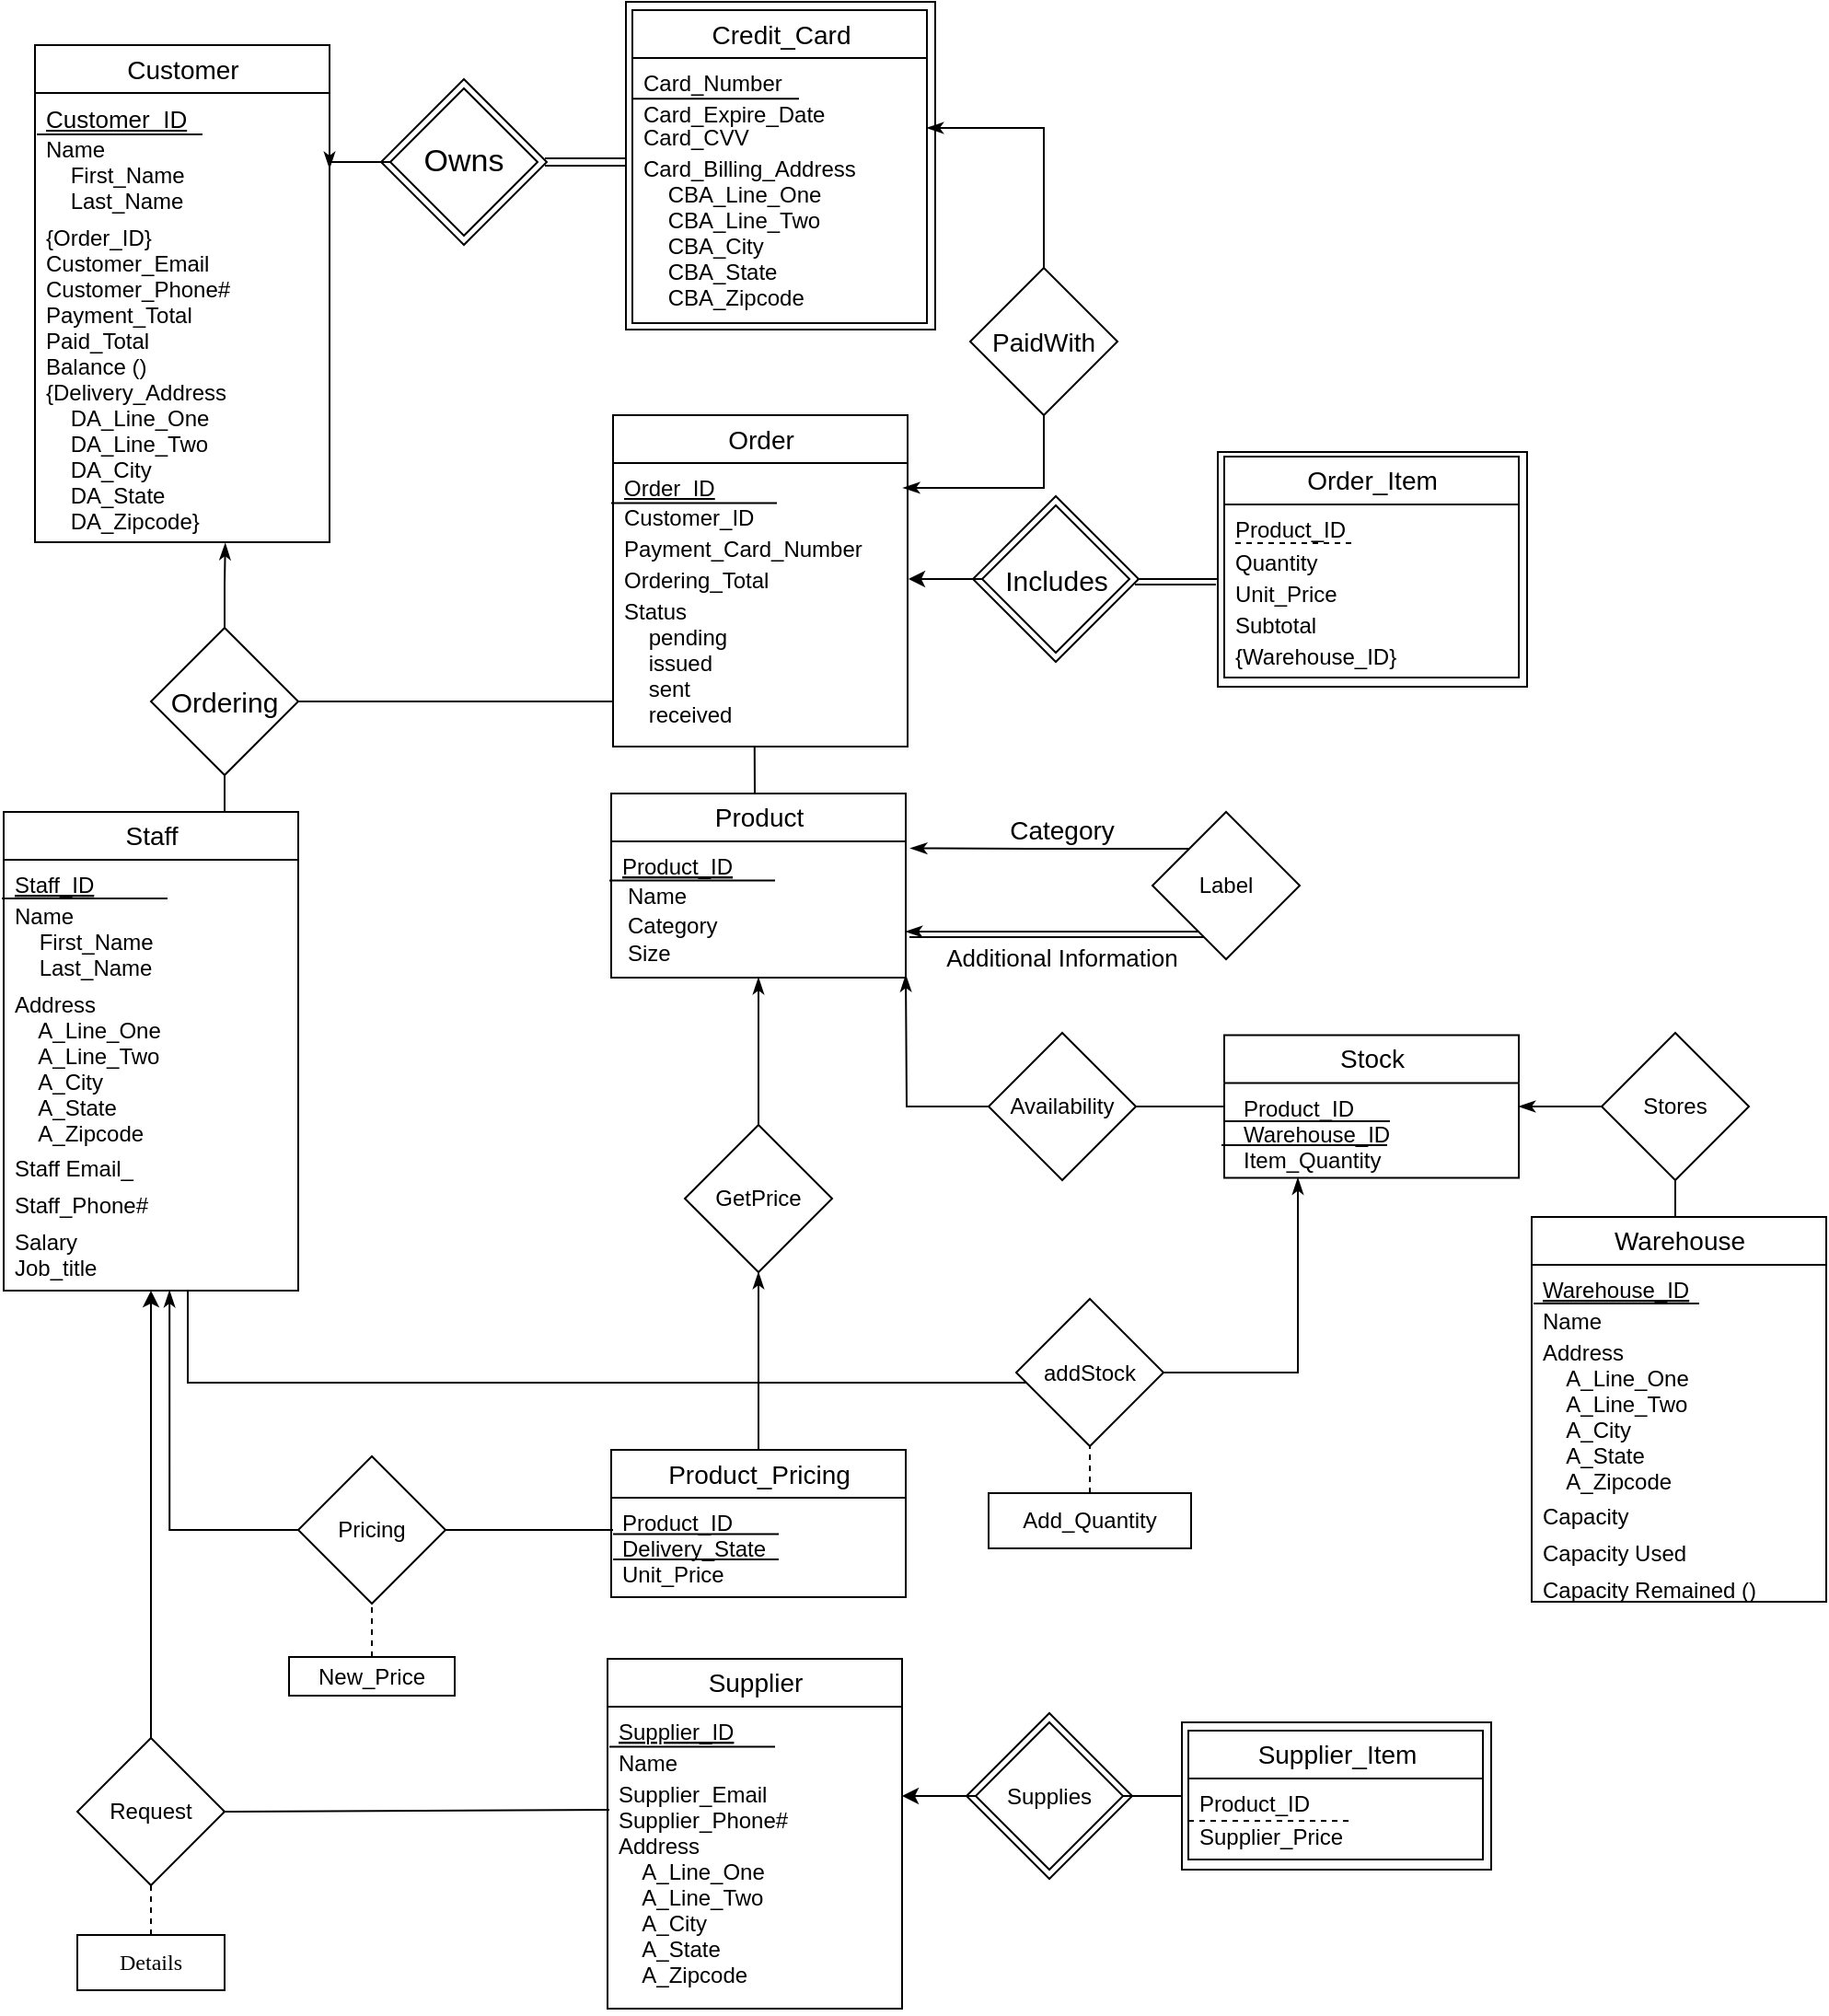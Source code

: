 <mxfile version="13.0.3" type="device"><diagram id="dsKVr5tf_cZGVUpMoiFe" name="Page-1"><mxGraphModel dx="1147" dy="746" grid="1" gridSize="10" guides="1" tooltips="1" connect="1" arrows="1" fold="1" page="1" pageScale="1" pageWidth="827" pageHeight="1169" math="0" shadow="0"><root><mxCell id="8yMp3e6kBateNFP0PvqR-0"/><mxCell id="8yMp3e6kBateNFP0PvqR-1" parent="8yMp3e6kBateNFP0PvqR-0"/><mxCell id="WRQ4lNMP2vpnJhaoZGz1-46" value="" style="rhombus;whiteSpace=wrap;html=1;" parent="8yMp3e6kBateNFP0PvqR-1" vertex="1"><mxGeometry x="566.5" y="278.5" width="90" height="90" as="geometry"/></mxCell><mxCell id="WRQ4lNMP2vpnJhaoZGz1-16" value="" style="whiteSpace=wrap;html=1;rounded=0;shadow=0;comic=0;strokeWidth=1;fontFamily=Verdana;align=left;" parent="8yMp3e6kBateNFP0PvqR-1" vertex="1"><mxGeometry x="378" y="10" width="168" height="178" as="geometry"/></mxCell><mxCell id="J3QDzepKnIw4Qtp_B2LZ-5" value="" style="rhombus;whiteSpace=wrap;html=1;" parent="8yMp3e6kBateNFP0PvqR-1" vertex="1"><mxGeometry x="245" y="52" width="90" height="90" as="geometry"/></mxCell><mxCell id="J3QDzepKnIw4Qtp_B2LZ-2" value="" style="edgeStyle=orthogonalEdgeStyle;rounded=0;orthogonalLoop=1;jettySize=auto;html=1;endArrow=none;endFill=0;entryX=1;entryY=0.5;entryDx=0;entryDy=0;shape=link;" parent="8yMp3e6kBateNFP0PvqR-1" edge="1"><mxGeometry relative="1" as="geometry"><mxPoint x="378" y="97" as="sourcePoint"/><mxPoint x="334" y="97" as="targetPoint"/></mxGeometry></mxCell><mxCell id="K7BHNKGHmMoZmcHDRNSR-52" style="edgeStyle=orthogonalEdgeStyle;rounded=0;orthogonalLoop=1;jettySize=auto;html=1;exitX=0;exitY=0.5;exitDx=0;exitDy=0;entryX=1;entryY=0.5;entryDx=0;entryDy=0;startArrow=none;startFill=0;endArrow=classicThin;endFill=1;fontSize=13;fontColor=#000000;" edge="1" parent="8yMp3e6kBateNFP0PvqR-1" source="J3QDzepKnIw4Qtp_B2LZ-3" target="J3QDzepKnIw4Qtp_B2LZ-14"><mxGeometry relative="1" as="geometry"/></mxCell><mxCell id="J3QDzepKnIw4Qtp_B2LZ-3" value="&lt;font style=&quot;font-size: 17px&quot;&gt;Owns&lt;/font&gt;" style="rhombus;whiteSpace=wrap;html=1;" parent="8yMp3e6kBateNFP0PvqR-1" vertex="1"><mxGeometry x="250" y="57" width="80" height="80" as="geometry"/></mxCell><mxCell id="WRQ4lNMP2vpnJhaoZGz1-18" value="Order" style="swimlane;fontStyle=0;childLayout=stackLayout;horizontal=1;startSize=26;horizontalStack=0;resizeParent=1;resizeParentMax=0;resizeLast=0;collapsible=1;marginBottom=0;align=center;fontSize=14;rounded=0;shadow=0;comic=0;strokeWidth=1;html=1;" parent="8yMp3e6kBateNFP0PvqR-1" vertex="1"><mxGeometry x="371" y="234.5" width="160" height="180" as="geometry"><mxRectangle x="380" y="20" width="110" height="26" as="alternateBounds"/></mxGeometry></mxCell><mxCell id="WRQ4lNMP2vpnJhaoZGz1-19" value="Order_ID" style="text;strokeColor=none;fillColor=none;spacingLeft=4;spacingRight=4;overflow=hidden;rotatable=0;points=[[0,0.5],[1,0.5]];portConstraint=eastwest;fontSize=12;fontStyle=4" parent="WRQ4lNMP2vpnJhaoZGz1-18" vertex="1"><mxGeometry y="26" width="160" height="16" as="geometry"/></mxCell><mxCell id="WRQ4lNMP2vpnJhaoZGz1-21" value="Customer_ID" style="text;strokeColor=none;fillColor=none;spacingLeft=4;spacingRight=4;overflow=hidden;rotatable=0;points=[[0,0.5],[1,0.5]];portConstraint=eastwest;fontSize=12;" parent="WRQ4lNMP2vpnJhaoZGz1-18" vertex="1"><mxGeometry y="42" width="160" height="17" as="geometry"/></mxCell><mxCell id="K7BHNKGHmMoZmcHDRNSR-96" value="" style="endArrow=none;html=1;" edge="1" parent="WRQ4lNMP2vpnJhaoZGz1-18"><mxGeometry width="50" height="50" relative="1" as="geometry"><mxPoint x="-1" y="47.79" as="sourcePoint"/><mxPoint x="89" y="47.79" as="targetPoint"/></mxGeometry></mxCell><mxCell id="WRQ4lNMP2vpnJhaoZGz1-22" value="Payment_Card_Number" style="text;strokeColor=none;fillColor=none;spacingLeft=4;spacingRight=4;overflow=hidden;rotatable=0;points=[[0,0.5],[1,0.5]];portConstraint=eastwest;fontSize=12;" parent="WRQ4lNMP2vpnJhaoZGz1-18" vertex="1"><mxGeometry y="59" width="160" height="17" as="geometry"/></mxCell><mxCell id="WRQ4lNMP2vpnJhaoZGz1-23" value="Ordering_Total" style="text;strokeColor=none;fillColor=none;spacingLeft=4;spacingRight=4;overflow=hidden;rotatable=0;points=[[0,0.5],[1,0.5]];portConstraint=eastwest;fontSize=12;" parent="WRQ4lNMP2vpnJhaoZGz1-18" vertex="1"><mxGeometry y="76" width="160" height="17" as="geometry"/></mxCell><mxCell id="WRQ4lNMP2vpnJhaoZGz1-35" value="Status&#10;    pending&#10;    issued&#10;    sent&#10;    received" style="text;strokeColor=none;fillColor=none;spacingLeft=4;spacingRight=4;overflow=hidden;rotatable=0;points=[[0,0.5],[1,0.5]];portConstraint=eastwest;fontSize=12;" parent="WRQ4lNMP2vpnJhaoZGz1-18" vertex="1"><mxGeometry y="93" width="160" height="87" as="geometry"/></mxCell><mxCell id="WRQ4lNMP2vpnJhaoZGz1-36" value="" style="whiteSpace=wrap;html=1;rounded=0;shadow=0;comic=0;strokeWidth=1;fontFamily=Verdana;align=left;" parent="8yMp3e6kBateNFP0PvqR-1" vertex="1"><mxGeometry x="699.5" y="254.5" width="168" height="127.5" as="geometry"/></mxCell><mxCell id="WRQ4lNMP2vpnJhaoZGz1-37" value="" style="edgeStyle=orthogonalEdgeStyle;rounded=0;orthogonalLoop=1;jettySize=auto;html=1;endArrow=none;endFill=0;entryX=1;entryY=0.5;entryDx=0;entryDy=0;" parent="8yMp3e6kBateNFP0PvqR-1" edge="1"><mxGeometry relative="1" as="geometry"><mxPoint x="699.5" y="323.5" as="sourcePoint"/><mxPoint x="655.5" y="323.5" as="targetPoint"/></mxGeometry></mxCell><mxCell id="WRQ4lNMP2vpnJhaoZGz1-44" value="" style="edgeStyle=orthogonalEdgeStyle;rounded=0;orthogonalLoop=1;jettySize=auto;html=1;endArrow=classic;endFill=1;" parent="8yMp3e6kBateNFP0PvqR-1" source="WRQ4lNMP2vpnJhaoZGz1-45" edge="1"><mxGeometry relative="1" as="geometry"><mxPoint x="531.5" y="323.5" as="targetPoint"/><Array as="points"><mxPoint x="541.5" y="323.5"/><mxPoint x="541.5" y="323.5"/></Array></mxGeometry></mxCell><mxCell id="WRQ4lNMP2vpnJhaoZGz1-45" value="&lt;font style=&quot;font-size: 15px&quot;&gt;Includes&lt;/font&gt;" style="rhombus;whiteSpace=wrap;html=1;" parent="8yMp3e6kBateNFP0PvqR-1" vertex="1"><mxGeometry x="571.5" y="283.5" width="80" height="80" as="geometry"/></mxCell><mxCell id="WRQ4lNMP2vpnJhaoZGz1-38" value="Order_Item" style="swimlane;fontStyle=0;childLayout=stackLayout;horizontal=1;startSize=26;horizontalStack=0;resizeParent=1;resizeParentMax=0;resizeLast=0;collapsible=1;marginBottom=0;align=center;fontSize=14;rounded=0;shadow=0;comic=0;strokeWidth=1;html=1;" parent="8yMp3e6kBateNFP0PvqR-1" vertex="1"><mxGeometry x="703" y="257" width="160" height="120" as="geometry"><mxRectangle x="380" y="20" width="110" height="26" as="alternateBounds"/></mxGeometry></mxCell><mxCell id="WRQ4lNMP2vpnJhaoZGz1-39" value="Product_ID" style="text;strokeColor=none;fillColor=none;spacingLeft=4;spacingRight=4;overflow=hidden;rotatable=0;points=[[0,0.5],[1,0.5]];portConstraint=eastwest;fontSize=12;" parent="WRQ4lNMP2vpnJhaoZGz1-38" vertex="1"><mxGeometry y="26" width="160" height="18" as="geometry"/></mxCell><mxCell id="WRQ4lNMP2vpnJhaoZGz1-40" value="" style="endArrow=none;dashed=1;html=1;" parent="WRQ4lNMP2vpnJhaoZGz1-38" edge="1"><mxGeometry width="50" height="50" relative="1" as="geometry"><mxPoint x="6" y="47" as="sourcePoint"/><mxPoint x="71" y="47" as="targetPoint"/></mxGeometry></mxCell><mxCell id="WRQ4lNMP2vpnJhaoZGz1-41" value="Quantity" style="text;strokeColor=none;fillColor=none;spacingLeft=4;spacingRight=4;overflow=hidden;rotatable=0;points=[[0,0.5],[1,0.5]];portConstraint=eastwest;fontSize=12;" parent="WRQ4lNMP2vpnJhaoZGz1-38" vertex="1"><mxGeometry y="44" width="160" height="17" as="geometry"/></mxCell><mxCell id="WRQ4lNMP2vpnJhaoZGz1-42" value="Unit_Price" style="text;strokeColor=none;fillColor=none;spacingLeft=4;spacingRight=4;overflow=hidden;rotatable=0;points=[[0,0.5],[1,0.5]];portConstraint=eastwest;fontSize=12;" parent="WRQ4lNMP2vpnJhaoZGz1-38" vertex="1"><mxGeometry y="61" width="160" height="17" as="geometry"/></mxCell><mxCell id="WRQ4lNMP2vpnJhaoZGz1-47" value="Subtotal" style="text;strokeColor=none;fillColor=none;spacingLeft=4;spacingRight=4;overflow=hidden;rotatable=0;points=[[0,0.5],[1,0.5]];portConstraint=eastwest;fontSize=12;" parent="WRQ4lNMP2vpnJhaoZGz1-38" vertex="1"><mxGeometry y="78" width="160" height="17" as="geometry"/></mxCell><mxCell id="WRQ4lNMP2vpnJhaoZGz1-43" value="{Warehouse_ID}&#10;" style="text;strokeColor=none;fillColor=none;spacingLeft=4;spacingRight=4;overflow=hidden;rotatable=0;points=[[0,0.5],[1,0.5]];portConstraint=eastwest;fontSize=12;" parent="WRQ4lNMP2vpnJhaoZGz1-38" vertex="1"><mxGeometry y="95" width="160" height="25" as="geometry"/></mxCell><mxCell id="K7BHNKGHmMoZmcHDRNSR-53" style="edgeStyle=orthogonalEdgeStyle;rounded=0;orthogonalLoop=1;jettySize=auto;html=1;exitX=0;exitY=0.5;exitDx=0;exitDy=0;startArrow=none;startFill=0;endArrow=classicThin;endFill=1;fontSize=13;fontColor=#000000;" edge="1" parent="8yMp3e6kBateNFP0PvqR-1" source="WRQ4lNMP2vpnJhaoZGz1-59"><mxGeometry relative="1" as="geometry"><mxPoint x="530" y="538.571" as="targetPoint"/></mxGeometry></mxCell><mxCell id="WRQ4lNMP2vpnJhaoZGz1-59" value="Availability" style="rhombus;whiteSpace=wrap;html=1;" parent="8yMp3e6kBateNFP0PvqR-1" vertex="1"><mxGeometry x="575" y="570" width="80" height="80" as="geometry"/></mxCell><mxCell id="jI37pvxPPCBf6wWJPP41-32" style="edgeStyle=orthogonalEdgeStyle;rounded=0;orthogonalLoop=1;jettySize=auto;html=1;exitX=0.5;exitY=1;exitDx=0;exitDy=0;endArrow=none;endFill=0;" parent="8yMp3e6kBateNFP0PvqR-1" source="WRQ4lNMP2vpnJhaoZGz1-78" target="WRQ4lNMP2vpnJhaoZGz1-68" edge="1"><mxGeometry relative="1" as="geometry"/></mxCell><mxCell id="WRQ4lNMP2vpnJhaoZGz1-78" value="Stores" style="rhombus;whiteSpace=wrap;html=1;" parent="8yMp3e6kBateNFP0PvqR-1" vertex="1"><mxGeometry x="908" y="570" width="80" height="80" as="geometry"/></mxCell><mxCell id="J3QDzepKnIw4Qtp_B2LZ-12" value="Customer" style="swimlane;fontStyle=0;childLayout=stackLayout;horizontal=1;startSize=26;horizontalStack=0;resizeParent=1;resizeParentMax=0;resizeLast=0;collapsible=1;marginBottom=0;align=center;fontSize=14;rounded=0;shadow=0;comic=0;strokeWidth=1;html=1;" parent="8yMp3e6kBateNFP0PvqR-1" vertex="1"><mxGeometry x="57" y="33.5" width="160" height="270" as="geometry"/></mxCell><mxCell id="J3QDzepKnIw4Qtp_B2LZ-13" value="Customer_ID" style="text;strokeColor=none;fillColor=none;spacingLeft=4;spacingRight=4;overflow=hidden;rotatable=0;points=[[0,0.5],[1,0.5]];portConstraint=eastwest;fontSize=13;fontStyle=4" parent="J3QDzepKnIw4Qtp_B2LZ-12" vertex="1"><mxGeometry y="26" width="160" height="17" as="geometry"/></mxCell><mxCell id="K7BHNKGHmMoZmcHDRNSR-91" value="" style="endArrow=none;html=1;" edge="1" parent="J3QDzepKnIw4Qtp_B2LZ-12"><mxGeometry width="50" height="50" relative="1" as="geometry"><mxPoint x="1" y="48.5" as="sourcePoint"/><mxPoint x="91" y="48.5" as="targetPoint"/></mxGeometry></mxCell><mxCell id="J3QDzepKnIw4Qtp_B2LZ-14" value="Name&#10;    First_Name&#10;    Last_Name&#10;" style="text;strokeColor=none;fillColor=none;spacingLeft=4;spacingRight=4;overflow=hidden;rotatable=0;points=[[0,0.5],[1,0.5]];portConstraint=eastwest;fontSize=12;" parent="J3QDzepKnIw4Qtp_B2LZ-12" vertex="1"><mxGeometry y="43" width="160" height="48" as="geometry"/></mxCell><mxCell id="WRQ4lNMP2vpnJhaoZGz1-33" value="{Order_ID}&#10;Customer_Email&#10;Customer_Phone#&#10;Payment_Total&#10;Paid_Total&#10;Balance ()&#10;{Delivery_Address&#10;    DA_Line_One&#10;    DA_Line_Two&#10;    DA_City&#10;    DA_State&#10;    DA_Zipcode}" style="text;strokeColor=none;fillColor=none;spacingLeft=4;spacingRight=4;overflow=hidden;rotatable=0;points=[[0,0.5],[1,0.5]];portConstraint=eastwest;fontSize=12;" parent="J3QDzepKnIw4Qtp_B2LZ-12" vertex="1"><mxGeometry y="91" width="160" height="179" as="geometry"/></mxCell><mxCell id="WRQ4lNMP2vpnJhaoZGz1-0" value="Credit_Card" style="swimlane;fontStyle=0;childLayout=stackLayout;horizontal=1;startSize=26;horizontalStack=0;resizeParent=1;resizeParentMax=0;resizeLast=0;collapsible=1;marginBottom=0;align=center;fontSize=14;rounded=0;shadow=0;comic=0;strokeWidth=1;html=1;" parent="8yMp3e6kBateNFP0PvqR-1" vertex="1"><mxGeometry x="381.5" y="14.5" width="160" height="170" as="geometry"><mxRectangle x="380" y="20" width="110" height="26" as="alternateBounds"/></mxGeometry></mxCell><mxCell id="WRQ4lNMP2vpnJhaoZGz1-1" value="Card_Number" style="text;strokeColor=none;fillColor=none;spacingLeft=4;spacingRight=4;overflow=hidden;rotatable=0;points=[[0,0.5],[1,0.5]];portConstraint=eastwest;fontSize=12;" parent="WRQ4lNMP2vpnJhaoZGz1-0" vertex="1"><mxGeometry y="26" width="160" height="17" as="geometry"/></mxCell><mxCell id="WRQ4lNMP2vpnJhaoZGz1-2" value="Card_Expire_Date" style="text;strokeColor=none;fillColor=none;spacingLeft=4;spacingRight=4;overflow=hidden;rotatable=0;points=[[0,0.5],[1,0.5]];portConstraint=eastwest;fontSize=12;" parent="WRQ4lNMP2vpnJhaoZGz1-0" vertex="1"><mxGeometry y="43" width="160" height="127" as="geometry"/></mxCell><mxCell id="WRQ4lNMP2vpnJhaoZGz1-86" value="" style="rhombus;whiteSpace=wrap;html=1;" parent="8yMp3e6kBateNFP0PvqR-1" vertex="1"><mxGeometry x="563" y="939.5" width="90" height="90" as="geometry"/></mxCell><mxCell id="WRQ4lNMP2vpnJhaoZGz1-87" value="" style="whiteSpace=wrap;html=1;rounded=0;shadow=0;comic=0;strokeWidth=1;fontFamily=Verdana;align=left;" parent="8yMp3e6kBateNFP0PvqR-1" vertex="1"><mxGeometry x="680" y="944.5" width="168" height="80" as="geometry"/></mxCell><mxCell id="WRQ4lNMP2vpnJhaoZGz1-89" value="" style="edgeStyle=orthogonalEdgeStyle;rounded=0;orthogonalLoop=1;jettySize=auto;html=1;endArrow=classic;endFill=1;" parent="8yMp3e6kBateNFP0PvqR-1" source="WRQ4lNMP2vpnJhaoZGz1-90" edge="1"><mxGeometry relative="1" as="geometry"><mxPoint x="528" y="984.5" as="targetPoint"/><Array as="points"><mxPoint x="538" y="984.5"/><mxPoint x="538" y="984.5"/></Array></mxGeometry></mxCell><mxCell id="K7BHNKGHmMoZmcHDRNSR-73" style="edgeStyle=orthogonalEdgeStyle;rounded=0;orthogonalLoop=1;jettySize=auto;html=1;exitX=1;exitY=0.5;exitDx=0;exitDy=0;entryX=0;entryY=0.5;entryDx=0;entryDy=0;startArrow=none;startFill=0;endArrow=none;endFill=0;fontSize=13;fontColor=#000000;" edge="1" parent="8yMp3e6kBateNFP0PvqR-1" source="WRQ4lNMP2vpnJhaoZGz1-90" target="WRQ4lNMP2vpnJhaoZGz1-87"><mxGeometry relative="1" as="geometry"/></mxCell><mxCell id="WRQ4lNMP2vpnJhaoZGz1-90" value="Supplies" style="rhombus;whiteSpace=wrap;html=1;" parent="8yMp3e6kBateNFP0PvqR-1" vertex="1"><mxGeometry x="568" y="944.5" width="80" height="80" as="geometry"/></mxCell><mxCell id="WRQ4lNMP2vpnJhaoZGz1-80" value="Supplier" style="swimlane;fontStyle=0;childLayout=stackLayout;horizontal=1;startSize=26;horizontalStack=0;resizeParent=1;resizeParentMax=0;resizeLast=0;collapsible=1;marginBottom=0;align=center;fontSize=14;rounded=0;shadow=0;comic=0;strokeWidth=1;html=1;" parent="8yMp3e6kBateNFP0PvqR-1" vertex="1"><mxGeometry x="368" y="910" width="160" height="190" as="geometry"/></mxCell><mxCell id="WRQ4lNMP2vpnJhaoZGz1-81" value="Supplier_ID" style="text;strokeColor=none;fillColor=none;spacingLeft=4;spacingRight=4;overflow=hidden;rotatable=0;points=[[0,0.5],[1,0.5]];portConstraint=eastwest;fontSize=12;fontStyle=4;fontColor=#000000;" parent="WRQ4lNMP2vpnJhaoZGz1-80" vertex="1"><mxGeometry y="26" width="160" height="17" as="geometry"/></mxCell><mxCell id="K7BHNKGHmMoZmcHDRNSR-98" value="" style="endArrow=none;html=1;" edge="1" parent="WRQ4lNMP2vpnJhaoZGz1-80"><mxGeometry width="50" height="50" relative="1" as="geometry"><mxPoint x="1" y="47.79" as="sourcePoint"/><mxPoint x="91" y="47.79" as="targetPoint"/></mxGeometry></mxCell><mxCell id="WRQ4lNMP2vpnJhaoZGz1-82" value="Name" style="text;strokeColor=none;fillColor=none;spacingLeft=4;spacingRight=4;overflow=hidden;rotatable=0;points=[[0,0.5],[1,0.5]];portConstraint=eastwest;fontSize=12;" parent="WRQ4lNMP2vpnJhaoZGz1-80" vertex="1"><mxGeometry y="43" width="160" height="17" as="geometry"/></mxCell><mxCell id="WRQ4lNMP2vpnJhaoZGz1-83" value="Supplier_Email&#10;Supplier_Phone#&#10;Address&#10;    A_Line_One&#10;    A_Line_Two&#10;    A_City&#10;    A_State&#10;    A_Zipcode" style="text;strokeColor=none;fillColor=none;spacingLeft=4;spacingRight=4;overflow=hidden;rotatable=0;points=[[0,0.5],[1,0.5]];portConstraint=eastwest;fontSize=12;" parent="WRQ4lNMP2vpnJhaoZGz1-80" vertex="1"><mxGeometry y="60" width="160" height="130" as="geometry"/></mxCell><mxCell id="WRQ4lNMP2vpnJhaoZGz1-113" value="Request" style="rhombus;whiteSpace=wrap;html=1;" parent="8yMp3e6kBateNFP0PvqR-1" vertex="1"><mxGeometry x="80" y="953" width="80" height="80" as="geometry"/></mxCell><mxCell id="WRQ4lNMP2vpnJhaoZGz1-114" value="" style="endArrow=none;dashed=1;html=1;fontFamily=Verdana;exitX=0.5;exitY=0;exitDx=0;exitDy=0;" parent="8yMp3e6kBateNFP0PvqR-1" source="WRQ4lNMP2vpnJhaoZGz1-115" edge="1"><mxGeometry width="50" height="50" relative="1" as="geometry"><mxPoint x="120" y="1070" as="sourcePoint"/><mxPoint x="120" y="1033" as="targetPoint"/></mxGeometry></mxCell><mxCell id="WRQ4lNMP2vpnJhaoZGz1-115" value="Details" style="rounded=0;whiteSpace=wrap;html=1;shadow=0;comic=0;strokeWidth=1;fontFamily=Verdana;align=center;" parent="8yMp3e6kBateNFP0PvqR-1" vertex="1"><mxGeometry x="80" y="1060" width="80" height="30" as="geometry"/></mxCell><mxCell id="WRQ4lNMP2vpnJhaoZGz1-142" value="" style="edgeStyle=orthogonalEdgeStyle;rounded=0;orthogonalLoop=1;jettySize=auto;html=1;startArrow=none;startFill=0;endArrow=none;endFill=0;fontFamily=Verdana;" parent="8yMp3e6kBateNFP0PvqR-1" edge="1"><mxGeometry relative="1" as="geometry"><mxPoint x="448" y="460" as="sourcePoint"/><mxPoint x="447.88" y="414.5" as="targetPoint"/><Array as="points"><mxPoint x="448" y="442"/></Array></mxGeometry></mxCell><mxCell id="WRQ4lNMP2vpnJhaoZGz1-145" value="" style="edgeStyle=orthogonalEdgeStyle;rounded=0;orthogonalLoop=1;jettySize=auto;html=1;endArrow=none;endFill=0;entryX=1;entryY=0.5;entryDx=0;entryDy=0;" parent="8yMp3e6kBateNFP0PvqR-1" edge="1"><mxGeometry relative="1" as="geometry"><mxPoint x="698.5" y="326.5" as="sourcePoint"/><mxPoint x="654.5" y="326.5" as="targetPoint"/></mxGeometry></mxCell><mxCell id="K7BHNKGHmMoZmcHDRNSR-34" value="" style="edgeStyle=orthogonalEdgeStyle;rounded=0;orthogonalLoop=1;jettySize=auto;html=1;startArrow=none;startFill=0;endArrow=none;endFill=0;fontSize=13;fontColor=#000000;" edge="1" parent="8yMp3e6kBateNFP0PvqR-1" source="WRQ4lNMP2vpnJhaoZGz1-60" target="WRQ4lNMP2vpnJhaoZGz1-59"><mxGeometry relative="1" as="geometry"/></mxCell><mxCell id="K7BHNKGHmMoZmcHDRNSR-79" style="edgeStyle=orthogonalEdgeStyle;rounded=0;orthogonalLoop=1;jettySize=auto;html=1;exitX=0;exitY=0;exitDx=0;exitDy=0;entryX=1.016;entryY=0.155;entryDx=0;entryDy=0;entryPerimeter=0;startArrow=none;startFill=0;endArrow=classicThin;endFill=1;fontSize=13;fontColor=#000000;" edge="1" parent="8yMp3e6kBateNFP0PvqR-1" source="jaxtRB-_NZrLmcpz9Zk0-16" target="WRQ4lNMP2vpnJhaoZGz1-50"><mxGeometry relative="1" as="geometry"/></mxCell><mxCell id="K7BHNKGHmMoZmcHDRNSR-80" style="edgeStyle=orthogonalEdgeStyle;rounded=0;orthogonalLoop=1;jettySize=auto;html=1;exitX=0;exitY=1;exitDx=0;exitDy=0;entryX=1;entryY=0.5;entryDx=0;entryDy=0;startArrow=none;startFill=0;endArrow=classicThin;endFill=1;fontSize=13;fontColor=#000000;" edge="1" parent="8yMp3e6kBateNFP0PvqR-1" source="jaxtRB-_NZrLmcpz9Zk0-16" target="K7BHNKGHmMoZmcHDRNSR-55"><mxGeometry relative="1" as="geometry"><Array as="points"><mxPoint x="690" y="515"/></Array></mxGeometry></mxCell><mxCell id="9i8of32P8VTuhEcQCgDb-11" style="edgeStyle=orthogonalEdgeStyle;rounded=0;orthogonalLoop=1;jettySize=auto;html=1;exitX=0;exitY=0.5;exitDx=0;exitDy=0;entryX=0.563;entryY=1;entryDx=0;entryDy=0;entryPerimeter=0;endArrow=classicThin;endFill=1;startArrow=none;startFill=0;" parent="8yMp3e6kBateNFP0PvqR-1" source="SBInSRfp2buzQ4nA8DWr-20" target="9i8of32P8VTuhEcQCgDb-7" edge="1"><mxGeometry relative="1" as="geometry"/></mxCell><mxCell id="SBInSRfp2buzQ4nA8DWr-20" value="Pricing" style="rhombus;whiteSpace=wrap;html=1;align=center;" parent="8yMp3e6kBateNFP0PvqR-1" vertex="1"><mxGeometry x="200" y="800" width="80" height="80" as="geometry"/></mxCell><mxCell id="K7BHNKGHmMoZmcHDRNSR-58" style="edgeStyle=orthogonalEdgeStyle;rounded=0;orthogonalLoop=1;jettySize=auto;html=1;exitX=0.5;exitY=0;exitDx=0;exitDy=0;entryX=0.5;entryY=1;entryDx=0;entryDy=0;startArrow=none;startFill=0;endArrow=classicThin;endFill=1;fontSize=13;fontColor=#000000;" edge="1" parent="8yMp3e6kBateNFP0PvqR-1" source="SBInSRfp2buzQ4nA8DWr-39" target="K7BHNKGHmMoZmcHDRNSR-55"><mxGeometry relative="1" as="geometry"/></mxCell><mxCell id="SBInSRfp2buzQ4nA8DWr-39" value="GetPrice" style="rhombus;whiteSpace=wrap;html=1;align=center;" parent="8yMp3e6kBateNFP0PvqR-1" vertex="1"><mxGeometry x="410" y="620" width="80" height="80" as="geometry"/></mxCell><mxCell id="K7BHNKGHmMoZmcHDRNSR-61" style="edgeStyle=orthogonalEdgeStyle;rounded=0;orthogonalLoop=1;jettySize=auto;html=1;exitX=0.5;exitY=0;exitDx=0;exitDy=0;entryX=0.5;entryY=1;entryDx=0;entryDy=0;startArrow=none;startFill=0;endArrow=classicThin;endFill=1;fontSize=13;fontColor=#000000;" edge="1" parent="8yMp3e6kBateNFP0PvqR-1" source="SBInSRfp2buzQ4nA8DWr-32" target="SBInSRfp2buzQ4nA8DWr-39"><mxGeometry relative="1" as="geometry"/></mxCell><mxCell id="9i8of32P8VTuhEcQCgDb-12" style="edgeStyle=orthogonalEdgeStyle;rounded=0;orthogonalLoop=1;jettySize=auto;html=1;entryX=0.625;entryY=1;entryDx=0;entryDy=0;entryPerimeter=0;endArrow=none;endFill=0;" parent="8yMp3e6kBateNFP0PvqR-1" source="SBInSRfp2buzQ4nA8DWr-64" target="9i8of32P8VTuhEcQCgDb-7" edge="1"><mxGeometry relative="1" as="geometry"><Array as="points"><mxPoint x="140" y="760"/></Array></mxGeometry></mxCell><mxCell id="K7BHNKGHmMoZmcHDRNSR-63" style="edgeStyle=orthogonalEdgeStyle;rounded=0;orthogonalLoop=1;jettySize=auto;html=1;exitX=1;exitY=0.5;exitDx=0;exitDy=0;entryX=0.25;entryY=1;entryDx=0;entryDy=0;startArrow=none;startFill=0;endArrow=classicThin;endFill=1;fontSize=13;fontColor=#000000;" edge="1" parent="8yMp3e6kBateNFP0PvqR-1" source="SBInSRfp2buzQ4nA8DWr-64" target="WRQ4lNMP2vpnJhaoZGz1-60"><mxGeometry relative="1" as="geometry"/></mxCell><mxCell id="SBInSRfp2buzQ4nA8DWr-64" value="addStock" style="rhombus;whiteSpace=wrap;html=1;align=center;" parent="8yMp3e6kBateNFP0PvqR-1" vertex="1"><mxGeometry x="590" y="714.5" width="80" height="80" as="geometry"/></mxCell><mxCell id="9i8of32P8VTuhEcQCgDb-0" value="Staff" style="swimlane;fontStyle=0;childLayout=stackLayout;horizontal=1;startSize=26;horizontalStack=0;resizeParent=1;resizeParentMax=0;resizeLast=0;collapsible=1;marginBottom=0;align=center;fontSize=14;rounded=0;shadow=0;comic=0;strokeWidth=1;html=1;" parent="8yMp3e6kBateNFP0PvqR-1" vertex="1"><mxGeometry x="40" y="450" width="160" height="260" as="geometry"/></mxCell><mxCell id="9i8of32P8VTuhEcQCgDb-1" value="Staff_ID" style="text;strokeColor=none;fillColor=none;spacingLeft=4;spacingRight=4;overflow=hidden;rotatable=0;points=[[0,0.5],[1,0.5]];portConstraint=eastwest;fontSize=12;fontStyle=4" parent="9i8of32P8VTuhEcQCgDb-0" vertex="1"><mxGeometry y="26" width="160" height="17" as="geometry"/></mxCell><mxCell id="K7BHNKGHmMoZmcHDRNSR-90" value="" style="endArrow=none;html=1;" edge="1" parent="9i8of32P8VTuhEcQCgDb-0"><mxGeometry width="50" height="50" relative="1" as="geometry"><mxPoint x="-1" y="47" as="sourcePoint"/><mxPoint x="89" y="47" as="targetPoint"/></mxGeometry></mxCell><mxCell id="9i8of32P8VTuhEcQCgDb-2" value="Name&#10;    First_Name&#10;    Last_Name&#10;" style="text;strokeColor=none;fillColor=none;spacingLeft=4;spacingRight=4;overflow=hidden;rotatable=0;points=[[0,0.5],[1,0.5]];portConstraint=eastwest;fontSize=12;" parent="9i8of32P8VTuhEcQCgDb-0" vertex="1"><mxGeometry y="43" width="160" height="48" as="geometry"/></mxCell><mxCell id="9i8of32P8VTuhEcQCgDb-3" value="Address&#10;    A_Line_One&#10;    A_Line_Two&#10;    A_City&#10;    A_State&#10;    A_Zipcode" style="text;strokeColor=none;fillColor=none;spacingLeft=4;spacingRight=4;overflow=hidden;rotatable=0;points=[[0,0.5],[1,0.5]];portConstraint=eastwest;fontSize=12;" parent="9i8of32P8VTuhEcQCgDb-0" vertex="1"><mxGeometry y="91" width="160" height="89" as="geometry"/></mxCell><mxCell id="9i8of32P8VTuhEcQCgDb-5" value="Staff Email_" style="text;strokeColor=none;fillColor=none;spacingLeft=4;spacingRight=4;overflow=hidden;rotatable=0;points=[[0,0.5],[1,0.5]];portConstraint=eastwest;fontSize=12;" parent="9i8of32P8VTuhEcQCgDb-0" vertex="1"><mxGeometry y="180" width="160" height="20" as="geometry"/></mxCell><mxCell id="9i8of32P8VTuhEcQCgDb-6" value="Staff_Phone#" style="text;strokeColor=none;fillColor=none;spacingLeft=4;spacingRight=4;overflow=hidden;rotatable=0;points=[[0,0.5],[1,0.5]];portConstraint=eastwest;fontSize=12;" parent="9i8of32P8VTuhEcQCgDb-0" vertex="1"><mxGeometry y="200" width="160" height="20" as="geometry"/></mxCell><mxCell id="9i8of32P8VTuhEcQCgDb-7" value="Salary&#10;Job_title" style="text;strokeColor=none;fillColor=none;spacingLeft=4;spacingRight=4;overflow=hidden;rotatable=0;points=[[0,0.5],[1,0.5]];portConstraint=eastwest;fontSize=12;" parent="9i8of32P8VTuhEcQCgDb-0" vertex="1"><mxGeometry y="220" width="160" height="40" as="geometry"/></mxCell><mxCell id="9i8of32P8VTuhEcQCgDb-8" value="" style="endArrow=none;html=1;exitX=1;exitY=0.5;exitDx=0;exitDy=0;" parent="8yMp3e6kBateNFP0PvqR-1" edge="1"><mxGeometry width="50" height="50" relative="1" as="geometry"><mxPoint x="159" y="993" as="sourcePoint"/><mxPoint x="369" y="992" as="targetPoint"/></mxGeometry></mxCell><mxCell id="9i8of32P8VTuhEcQCgDb-10" value="" style="endArrow=classic;html=1;exitX=0.5;exitY=0;exitDx=0;exitDy=0;" parent="8yMp3e6kBateNFP0PvqR-1" source="WRQ4lNMP2vpnJhaoZGz1-113" target="9i8of32P8VTuhEcQCgDb-7" edge="1"><mxGeometry width="50" height="50" relative="1" as="geometry"><mxPoint x="320" y="890" as="sourcePoint"/><mxPoint x="370" y="840" as="targetPoint"/></mxGeometry></mxCell><mxCell id="9i8of32P8VTuhEcQCgDb-16" value="" style="endArrow=none;html=1;entryX=1;entryY=0.5;entryDx=0;entryDy=0;" parent="8yMp3e6kBateNFP0PvqR-1" target="SBInSRfp2buzQ4nA8DWr-20" edge="1"><mxGeometry width="50" height="50" relative="1" as="geometry"><mxPoint x="371" y="840" as="sourcePoint"/><mxPoint x="270" y="840" as="targetPoint"/></mxGeometry></mxCell><mxCell id="9i8of32P8VTuhEcQCgDb-18" value="Add_Quantity" style="rounded=0;whiteSpace=wrap;html=1;" parent="8yMp3e6kBateNFP0PvqR-1" vertex="1"><mxGeometry x="575" y="820" width="110" height="30" as="geometry"/></mxCell><mxCell id="9i8of32P8VTuhEcQCgDb-19" value="" style="endArrow=none;dashed=1;html=1;exitX=0.5;exitY=0;exitDx=0;exitDy=0;entryX=0.5;entryY=1;entryDx=0;entryDy=0;" parent="8yMp3e6kBateNFP0PvqR-1" source="9i8of32P8VTuhEcQCgDb-18" target="SBInSRfp2buzQ4nA8DWr-64" edge="1"><mxGeometry width="50" height="50" relative="1" as="geometry"><mxPoint x="610" y="690" as="sourcePoint"/><mxPoint x="660" y="640" as="targetPoint"/></mxGeometry></mxCell><mxCell id="9i8of32P8VTuhEcQCgDb-20" value="New_Price" style="rounded=0;whiteSpace=wrap;html=1;" parent="8yMp3e6kBateNFP0PvqR-1" vertex="1"><mxGeometry x="195" y="909" width="90" height="21" as="geometry"/></mxCell><mxCell id="9i8of32P8VTuhEcQCgDb-22" value="" style="endArrow=none;dashed=1;html=1;exitX=0.5;exitY=0;exitDx=0;exitDy=0;entryX=0.5;entryY=1;entryDx=0;entryDy=0;" parent="8yMp3e6kBateNFP0PvqR-1" source="9i8of32P8VTuhEcQCgDb-20" target="SBInSRfp2buzQ4nA8DWr-20" edge="1"><mxGeometry width="50" height="50" relative="1" as="geometry"><mxPoint x="130" y="920" as="sourcePoint"/><mxPoint x="180" y="870" as="targetPoint"/></mxGeometry></mxCell><mxCell id="jI37pvxPPCBf6wWJPP41-12" style="edgeStyle=orthogonalEdgeStyle;rounded=0;orthogonalLoop=1;jettySize=auto;html=1;exitX=0.5;exitY=1;exitDx=0;exitDy=0;entryX=0.985;entryY=-0.15;entryDx=0;entryDy=0;entryPerimeter=0;endArrow=classicThin;endFill=1;" parent="8yMp3e6kBateNFP0PvqR-1" source="Sxl-88vAfYyirIWx0f7X-0" target="WRQ4lNMP2vpnJhaoZGz1-21" edge="1"><mxGeometry relative="1" as="geometry"/></mxCell><mxCell id="K7BHNKGHmMoZmcHDRNSR-9" style="edgeStyle=orthogonalEdgeStyle;rounded=0;orthogonalLoop=1;jettySize=auto;html=1;exitX=0.5;exitY=0;exitDx=0;exitDy=0;entryX=1;entryY=0.5;entryDx=0;entryDy=0;endArrow=classicThin;endFill=1;" edge="1" parent="8yMp3e6kBateNFP0PvqR-1" source="Sxl-88vAfYyirIWx0f7X-0" target="WRQ4lNMP2vpnJhaoZGz1-15"><mxGeometry relative="1" as="geometry"/></mxCell><mxCell id="Sxl-88vAfYyirIWx0f7X-0" value="&lt;font style=&quot;font-size: 14px&quot;&gt;PaidWith&lt;/font&gt;" style="rhombus;whiteSpace=wrap;html=1;" parent="8yMp3e6kBateNFP0PvqR-1" vertex="1"><mxGeometry x="565" y="154.5" width="80" height="80" as="geometry"/></mxCell><mxCell id="Sxl-88vAfYyirIWx0f7X-14" style="edgeStyle=orthogonalEdgeStyle;rounded=0;orthogonalLoop=1;jettySize=auto;html=1;exitX=1;exitY=0.5;exitDx=0;exitDy=0;entryX=-0.002;entryY=0.718;entryDx=0;entryDy=0;entryPerimeter=0;endArrow=none;endFill=0;" parent="8yMp3e6kBateNFP0PvqR-1" source="Sxl-88vAfYyirIWx0f7X-13" target="WRQ4lNMP2vpnJhaoZGz1-35" edge="1"><mxGeometry relative="1" as="geometry"/></mxCell><mxCell id="K7BHNKGHmMoZmcHDRNSR-6" style="edgeStyle=orthogonalEdgeStyle;rounded=0;orthogonalLoop=1;jettySize=auto;html=1;exitX=0.5;exitY=1;exitDx=0;exitDy=0;entryX=0.75;entryY=0;entryDx=0;entryDy=0;endArrow=none;endFill=0;startArrow=none;startFill=0;" edge="1" parent="8yMp3e6kBateNFP0PvqR-1" source="Sxl-88vAfYyirIWx0f7X-13" target="9i8of32P8VTuhEcQCgDb-0"><mxGeometry relative="1" as="geometry"/></mxCell><mxCell id="K7BHNKGHmMoZmcHDRNSR-33" style="edgeStyle=orthogonalEdgeStyle;rounded=0;orthogonalLoop=1;jettySize=auto;html=1;exitX=0.5;exitY=0;exitDx=0;exitDy=0;entryX=0.646;entryY=1.003;entryDx=0;entryDy=0;entryPerimeter=0;startArrow=none;startFill=0;endArrow=classicThin;endFill=1;fontSize=13;fontColor=#000000;" edge="1" parent="8yMp3e6kBateNFP0PvqR-1" source="Sxl-88vAfYyirIWx0f7X-13" target="WRQ4lNMP2vpnJhaoZGz1-33"><mxGeometry relative="1" as="geometry"/></mxCell><mxCell id="Sxl-88vAfYyirIWx0f7X-13" value="&lt;font style=&quot;font-size: 15px&quot;&gt;Ordering&lt;/font&gt;" style="rhombus;whiteSpace=wrap;html=1;" parent="8yMp3e6kBateNFP0PvqR-1" vertex="1"><mxGeometry x="120" y="350" width="80" height="80" as="geometry"/></mxCell><mxCell id="WRQ4lNMP2vpnJhaoZGz1-63" value="Product_ID&#10;Warehouse_ID&#10;Item_Quantity" style="text;strokeColor=none;fillColor=none;spacingLeft=4;spacingRight=4;overflow=hidden;rotatable=0;points=[[0,0.5],[1,0.5]];portConstraint=eastwest;fontSize=12;" parent="8yMp3e6kBateNFP0PvqR-1" vertex="1"><mxGeometry x="707.5" y="597.25" width="160" height="51.5" as="geometry"/></mxCell><mxCell id="WRQ4lNMP2vpnJhaoZGz1-49" value="Product" style="swimlane;fontStyle=0;childLayout=stackLayout;horizontal=1;startSize=26;horizontalStack=0;resizeParent=1;resizeParentMax=0;resizeLast=0;collapsible=1;marginBottom=0;align=center;fontSize=14;rounded=0;shadow=0;comic=0;strokeWidth=1;html=1;" parent="8yMp3e6kBateNFP0PvqR-1" vertex="1"><mxGeometry x="370" y="440" width="160" height="100" as="geometry"><mxRectangle x="380" y="20" width="110" height="26" as="alternateBounds"/></mxGeometry></mxCell><mxCell id="WRQ4lNMP2vpnJhaoZGz1-50" value="Product_ID" style="text;strokeColor=none;fillColor=none;spacingLeft=4;spacingRight=4;overflow=hidden;rotatable=0;points=[[0,0.5],[1,0.5]];portConstraint=eastwest;fontSize=12;fontStyle=4" parent="WRQ4lNMP2vpnJhaoZGz1-49" vertex="1"><mxGeometry y="26" width="160" height="24" as="geometry"/></mxCell><mxCell id="K7BHNKGHmMoZmcHDRNSR-97" value="" style="endArrow=none;html=1;" edge="1" parent="WRQ4lNMP2vpnJhaoZGz1-49"><mxGeometry width="50" height="50" relative="1" as="geometry"><mxPoint x="-1" y="47.29" as="sourcePoint"/><mxPoint x="89" y="47.29" as="targetPoint"/></mxGeometry></mxCell><mxCell id="K7BHNKGHmMoZmcHDRNSR-55" value="&lt;span style=&quot;font-size: 12px;&quot;&gt;Name&lt;/span&gt;&lt;br style=&quot;padding: 0px; margin: 0px; font-size: 12px;&quot;&gt;&lt;span style=&quot;font-size: 12px;&quot;&gt;Category&lt;/span&gt;&lt;br style=&quot;padding: 0px; margin: 0px; font-size: 12px;&quot;&gt;&lt;div style=&quot;&quot;&gt;&lt;span style=&quot;font-size: 12px&quot;&gt;Size&lt;/span&gt;&lt;/div&gt;" style="text;html=1;strokeColor=none;fillColor=none;align=left;verticalAlign=middle;whiteSpace=wrap;rounded=0;fontSize=13;fontColor=#000000;spacing=0;spacingLeft=9;spacingTop=-8;" vertex="1" parent="WRQ4lNMP2vpnJhaoZGz1-49"><mxGeometry y="50" width="160" height="50" as="geometry"/></mxCell><mxCell id="K7BHNKGHmMoZmcHDRNSR-21" value="&lt;font style=&quot;font-size: 14px&quot;&gt;Category&lt;/font&gt;" style="text;html=1;strokeColor=none;fillColor=none;align=center;verticalAlign=middle;whiteSpace=wrap;rounded=0;fontSize=13;fontColor=#000000;" vertex="1" parent="8yMp3e6kBateNFP0PvqR-1"><mxGeometry x="595" y="450" width="40" height="20" as="geometry"/></mxCell><mxCell id="K7BHNKGHmMoZmcHDRNSR-24" value="Additional Information" style="text;html=1;strokeColor=none;fillColor=none;align=center;verticalAlign=middle;whiteSpace=wrap;rounded=0;fontSize=13;fontColor=#000000;" vertex="1" parent="8yMp3e6kBateNFP0PvqR-1"><mxGeometry x="535" y="519" width="160" height="20" as="geometry"/></mxCell><mxCell id="SBInSRfp2buzQ4nA8DWr-32" value="Product_Pricing" style="swimlane;fontStyle=0;childLayout=stackLayout;horizontal=1;startSize=26;horizontalStack=0;resizeParent=1;resizeParentMax=0;resizeLast=0;collapsible=1;marginBottom=0;align=center;fontSize=14;rounded=0;shadow=0;comic=0;strokeWidth=1;html=1;" parent="8yMp3e6kBateNFP0PvqR-1" vertex="1"><mxGeometry x="370" y="796.5" width="160" height="80" as="geometry"><mxRectangle x="380" y="20" width="110" height="26" as="alternateBounds"/></mxGeometry></mxCell><mxCell id="SBInSRfp2buzQ4nA8DWr-33" value="Product_ID&#10;Delivery_State&#10;Unit_Price" style="text;strokeColor=none;fillColor=none;spacingLeft=4;spacingRight=4;overflow=hidden;rotatable=0;points=[[0,0.5],[1,0.5]];portConstraint=eastwest;fontSize=12;" parent="SBInSRfp2buzQ4nA8DWr-32" vertex="1"><mxGeometry y="26" width="160" height="54" as="geometry"/></mxCell><mxCell id="K7BHNKGHmMoZmcHDRNSR-13" value="" style="endArrow=none;html=1;" edge="1" parent="SBInSRfp2buzQ4nA8DWr-32"><mxGeometry width="50" height="50" relative="1" as="geometry"><mxPoint x="1" y="59.5" as="sourcePoint"/><mxPoint x="91" y="59.5" as="targetPoint"/></mxGeometry></mxCell><mxCell id="K7BHNKGHmMoZmcHDRNSR-82" value="" style="endArrow=none;html=1;" edge="1" parent="SBInSRfp2buzQ4nA8DWr-32"><mxGeometry width="50" height="50" relative="1" as="geometry"><mxPoint x="1" y="45.79" as="sourcePoint"/><mxPoint x="91" y="45.79" as="targetPoint"/></mxGeometry></mxCell><mxCell id="K7BHNKGHmMoZmcHDRNSR-69" style="edgeStyle=orthogonalEdgeStyle;rounded=0;orthogonalLoop=1;jettySize=auto;html=1;exitX=1;exitY=0.5;exitDx=0;exitDy=0;entryX=0;entryY=0.5;entryDx=0;entryDy=0;startArrow=classicThin;startFill=1;endArrow=none;endFill=0;fontSize=13;fontColor=#000000;" edge="1" parent="8yMp3e6kBateNFP0PvqR-1" source="WRQ4lNMP2vpnJhaoZGz1-60" target="WRQ4lNMP2vpnJhaoZGz1-78"><mxGeometry relative="1" as="geometry"/></mxCell><mxCell id="WRQ4lNMP2vpnJhaoZGz1-60" value="Stock" style="swimlane;fontStyle=0;childLayout=stackLayout;horizontal=1;startSize=26;horizontalStack=0;resizeParent=1;resizeParentMax=0;resizeLast=0;collapsible=1;marginBottom=0;align=center;fontSize=14;rounded=0;shadow=0;comic=0;strokeWidth=1;html=1;" parent="8yMp3e6kBateNFP0PvqR-1" vertex="1"><mxGeometry x="703" y="571.25" width="160" height="77.5" as="geometry"><mxRectangle x="380" y="20" width="110" height="26" as="alternateBounds"/></mxGeometry></mxCell><mxCell id="WRQ4lNMP2vpnJhaoZGz1-68" value="Warehouse" style="swimlane;fontStyle=0;childLayout=stackLayout;horizontal=1;startSize=26;horizontalStack=0;resizeParent=1;resizeParentMax=0;resizeLast=0;collapsible=1;marginBottom=0;align=center;fontSize=14;rounded=0;shadow=0;comic=0;strokeWidth=1;html=1;" parent="8yMp3e6kBateNFP0PvqR-1" vertex="1"><mxGeometry x="870" y="670" width="160" height="209" as="geometry"/></mxCell><mxCell id="WRQ4lNMP2vpnJhaoZGz1-69" value="Warehouse_ID" style="text;strokeColor=none;fillColor=none;spacingLeft=4;spacingRight=4;overflow=hidden;rotatable=0;points=[[0,0.5],[1,0.5]];portConstraint=eastwest;fontSize=12;fontStyle=4" parent="WRQ4lNMP2vpnJhaoZGz1-68" vertex="1"><mxGeometry y="26" width="160" height="17" as="geometry"/></mxCell><mxCell id="K7BHNKGHmMoZmcHDRNSR-86" value="" style="endArrow=none;html=1;" edge="1" parent="WRQ4lNMP2vpnJhaoZGz1-68"><mxGeometry width="50" height="50" relative="1" as="geometry"><mxPoint x="1" y="47" as="sourcePoint"/><mxPoint x="91" y="47" as="targetPoint"/></mxGeometry></mxCell><mxCell id="WRQ4lNMP2vpnJhaoZGz1-70" value="Name" style="text;strokeColor=none;fillColor=none;spacingLeft=4;spacingRight=4;overflow=hidden;rotatable=0;points=[[0,0.5],[1,0.5]];portConstraint=eastwest;fontSize=12;" parent="WRQ4lNMP2vpnJhaoZGz1-68" vertex="1"><mxGeometry y="43" width="160" height="17" as="geometry"/></mxCell><mxCell id="WRQ4lNMP2vpnJhaoZGz1-71" value="Address&#10;    A_Line_One&#10;    A_Line_Two&#10;    A_City&#10;    A_State&#10;    A_Zipcode" style="text;strokeColor=none;fillColor=none;spacingLeft=4;spacingRight=4;overflow=hidden;rotatable=0;points=[[0,0.5],[1,0.5]];portConstraint=eastwest;fontSize=12;" parent="WRQ4lNMP2vpnJhaoZGz1-68" vertex="1"><mxGeometry y="60" width="160" height="89" as="geometry"/></mxCell><mxCell id="WRQ4lNMP2vpnJhaoZGz1-72" value="Capacity" style="text;strokeColor=none;fillColor=none;spacingLeft=4;spacingRight=4;overflow=hidden;rotatable=0;points=[[0,0.5],[1,0.5]];portConstraint=eastwest;fontSize=12;" parent="WRQ4lNMP2vpnJhaoZGz1-68" vertex="1"><mxGeometry y="149" width="160" height="20" as="geometry"/></mxCell><mxCell id="WRQ4lNMP2vpnJhaoZGz1-73" value="Capacity Used" style="text;strokeColor=none;fillColor=none;spacingLeft=4;spacingRight=4;overflow=hidden;rotatable=0;points=[[0,0.5],[1,0.5]];portConstraint=eastwest;fontSize=12;" parent="WRQ4lNMP2vpnJhaoZGz1-68" vertex="1"><mxGeometry y="169" width="160" height="20" as="geometry"/></mxCell><mxCell id="WRQ4lNMP2vpnJhaoZGz1-74" value="Capacity Remained ()" style="text;strokeColor=none;fillColor=none;spacingLeft=4;spacingRight=4;overflow=hidden;rotatable=0;points=[[0,0.5],[1,0.5]];portConstraint=eastwest;fontSize=12;" parent="WRQ4lNMP2vpnJhaoZGz1-68" vertex="1"><mxGeometry y="189" width="160" height="20" as="geometry"/></mxCell><mxCell id="WRQ4lNMP2vpnJhaoZGz1-91" value="Supplier_Item" style="swimlane;fontStyle=0;childLayout=stackLayout;horizontal=1;startSize=26;horizontalStack=0;resizeParent=1;resizeParentMax=0;resizeLast=0;collapsible=1;marginBottom=0;align=center;fontSize=14;rounded=0;shadow=0;comic=0;strokeWidth=1;html=1;" parent="8yMp3e6kBateNFP0PvqR-1" vertex="1"><mxGeometry x="683.5" y="949" width="160" height="70" as="geometry"><mxRectangle x="380" y="20" width="110" height="26" as="alternateBounds"/></mxGeometry></mxCell><mxCell id="WRQ4lNMP2vpnJhaoZGz1-92" value="Product_ID" style="text;strokeColor=none;fillColor=none;spacingLeft=4;spacingRight=4;overflow=hidden;rotatable=0;points=[[0,0.5],[1,0.5]];portConstraint=eastwest;fontSize=12;" parent="WRQ4lNMP2vpnJhaoZGz1-91" vertex="1"><mxGeometry y="26" width="160" height="44" as="geometry"/></mxCell><mxCell id="K7BHNKGHmMoZmcHDRNSR-81" value="" style="endArrow=none;html=1;fontSize=13;fontColor=#000000;" edge="1" parent="8yMp3e6kBateNFP0PvqR-1"><mxGeometry width="50" height="50" relative="1" as="geometry"><mxPoint x="532" y="518" as="sourcePoint"/><mxPoint x="704" y="518" as="targetPoint"/></mxGeometry></mxCell><mxCell id="jaxtRB-_NZrLmcpz9Zk0-16" value="Label" style="rhombus;whiteSpace=wrap;html=1;" parent="8yMp3e6kBateNFP0PvqR-1" vertex="1"><mxGeometry x="664" y="450" width="80" height="80" as="geometry"/></mxCell><mxCell id="K7BHNKGHmMoZmcHDRNSR-88" value="" style="endArrow=none;html=1;" edge="1" parent="8yMp3e6kBateNFP0PvqR-1"><mxGeometry width="50" height="50" relative="1" as="geometry"><mxPoint x="701.5" y="631" as="sourcePoint"/><mxPoint x="791.5" y="631" as="targetPoint"/></mxGeometry></mxCell><mxCell id="K7BHNKGHmMoZmcHDRNSR-89" value="" style="endArrow=none;html=1;" edge="1" parent="8yMp3e6kBateNFP0PvqR-1"><mxGeometry width="50" height="50" relative="1" as="geometry"><mxPoint x="703" y="618" as="sourcePoint"/><mxPoint x="793" y="618" as="targetPoint"/></mxGeometry></mxCell><mxCell id="WRQ4lNMP2vpnJhaoZGz1-3" value="Card_Billing_Address&#10;    CBA_Line_One&#10;    CBA_Line_Two&#10;    CBA_City&#10;    CBA_State&#10;    CBA_Zipcode" style="text;strokeColor=none;fillColor=none;spacingLeft=4;spacingRight=4;overflow=hidden;rotatable=0;points=[[0,0.5],[1,0.5]];portConstraint=eastwest;fontSize=12;" parent="8yMp3e6kBateNFP0PvqR-1" vertex="1"><mxGeometry x="381.5" y="87" width="160" height="103" as="geometry"/></mxCell><mxCell id="WRQ4lNMP2vpnJhaoZGz1-15" value="Card_CVV" style="text;strokeColor=none;fillColor=none;spacingLeft=4;spacingRight=4;overflow=hidden;rotatable=0;points=[[0,0.5],[1,0.5]];portConstraint=eastwest;fontSize=12;" parent="8yMp3e6kBateNFP0PvqR-1" vertex="1"><mxGeometry x="381.5" y="70" width="160" height="17" as="geometry"/></mxCell><mxCell id="K7BHNKGHmMoZmcHDRNSR-95" value="" style="endArrow=none;html=1;" edge="1" parent="8yMp3e6kBateNFP0PvqR-1"><mxGeometry width="50" height="50" relative="1" as="geometry"><mxPoint x="382" y="62.57" as="sourcePoint"/><mxPoint x="472" y="62.57" as="targetPoint"/></mxGeometry></mxCell><mxCell id="WRQ4lNMP2vpnJhaoZGz1-95" value="Supplier_Price" style="text;strokeColor=none;fillColor=none;spacingLeft=4;spacingRight=4;overflow=hidden;rotatable=0;points=[[0,0.5],[1,0.5]];portConstraint=eastwest;fontSize=12;" parent="8yMp3e6kBateNFP0PvqR-1" vertex="1"><mxGeometry x="683.5" y="993" width="160" height="26" as="geometry"/></mxCell><mxCell id="K7BHNKGHmMoZmcHDRNSR-99" value="" style="endArrow=none;html=1;dashed=1;" edge="1" parent="8yMp3e6kBateNFP0PvqR-1"><mxGeometry width="50" height="50" relative="1" as="geometry"><mxPoint x="683.5" y="998" as="sourcePoint"/><mxPoint x="773.5" y="998" as="targetPoint"/></mxGeometry></mxCell></root></mxGraphModel></diagram></mxfile>